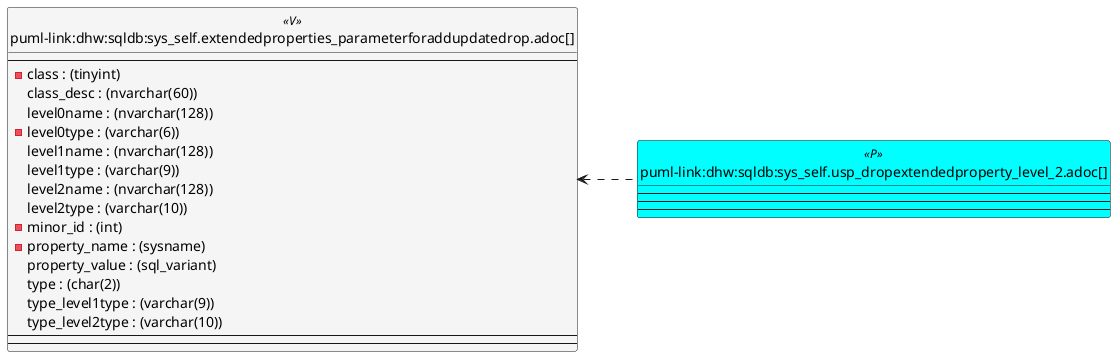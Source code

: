 @startuml
left to right direction
'top to bottom direction
hide circle
'avoide "." issues:
set namespaceSeparator none


skinparam class {
  BackgroundColor White
  BackgroundColor<<FN>> Yellow
  BackgroundColor<<FS>> Yellow
  BackgroundColor<<FT>> LightGray
  BackgroundColor<<IF>> Yellow
  BackgroundColor<<IS>> Yellow
  BackgroundColor<<P>> Aqua
  BackgroundColor<<PC>> Aqua
  BackgroundColor<<SN>> Yellow
  BackgroundColor<<SO>> SlateBlue
  BackgroundColor<<TF>> LightGray
  BackgroundColor<<TR>> Tomato
  BackgroundColor<<U>> White
  BackgroundColor<<V>> WhiteSmoke
  BackgroundColor<<X>> Aqua
  BackgroundColor<<external>> AliceBlue
}


entity "puml-link:dhw:sqldb:sys_self.extendedproperties_parameterforaddupdatedrop.adoc[]" as sys_self.ExtendedProperties_ParameterForAddUpdateDrop << V >> {
  --
  - class : (tinyint)
  class_desc : (nvarchar(60))
  level0name : (nvarchar(128))
  - level0type : (varchar(6))
  level1name : (nvarchar(128))
  level1type : (varchar(9))
  level2name : (nvarchar(128))
  level2type : (varchar(10))
  - minor_id : (int)
  - property_name : (sysname)
  property_value : (sql_variant)
  type : (char(2))
  type_level1type : (varchar(9))
  type_level2type : (varchar(10))
  --
  --
}

entity "puml-link:dhw:sqldb:sys_self.usp_dropextendedproperty_level_2.adoc[]" as sys_self.usp_dropextendedproperty_level_2 << P >> {
  --
  --
  --
}

sys_self.ExtendedProperties_ParameterForAddUpdateDrop <.. sys_self.usp_dropextendedproperty_level_2

@enduml

